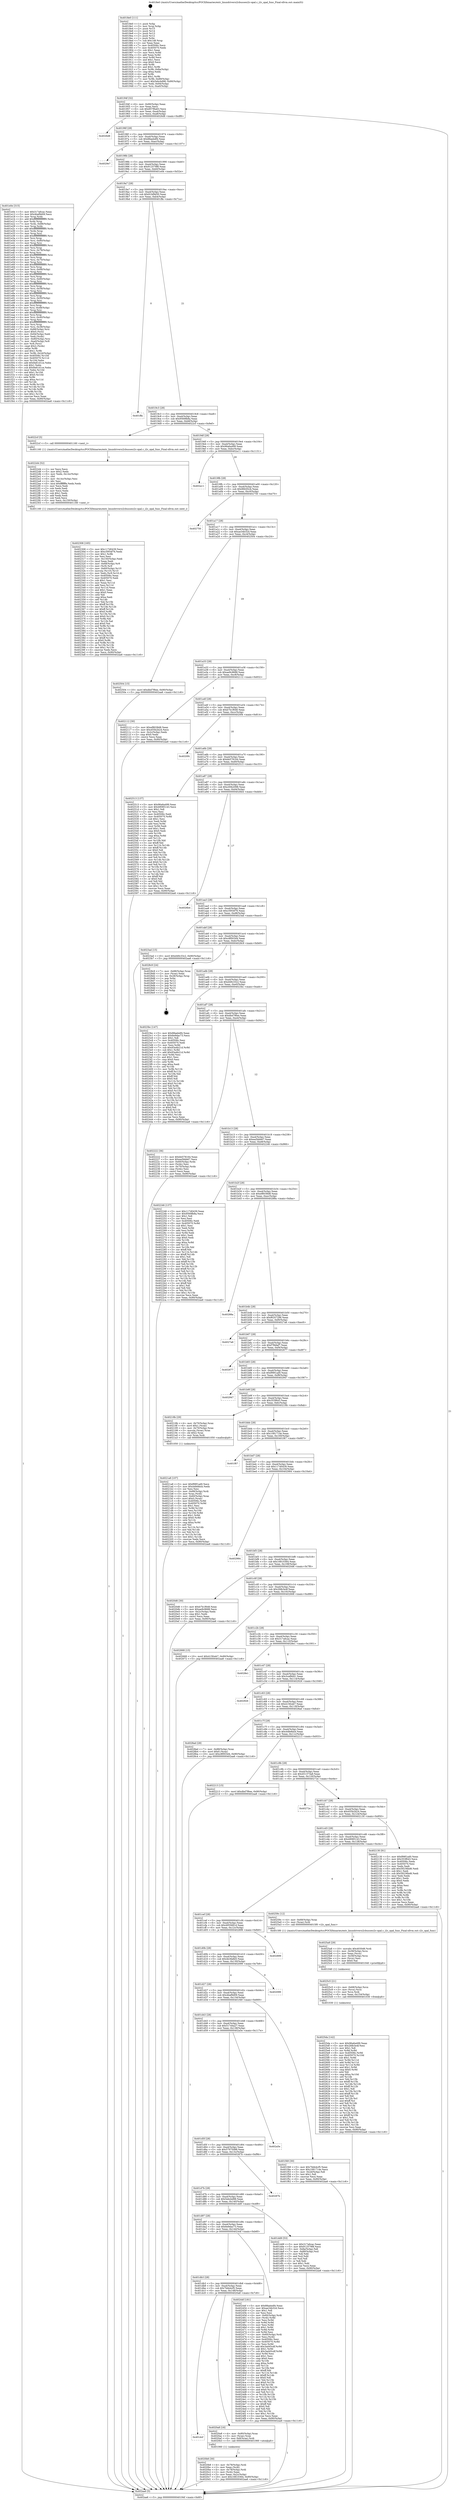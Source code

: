 digraph "0x4018e0" {
  label = "0x4018e0 (/mnt/c/Users/mathe/Desktop/tcc/POCII/binaries/extr_linuxdriversi2cbussesi2c-opal.c_i2c_opal_func_Final-ollvm.out::main(0))"
  labelloc = "t"
  node[shape=record]

  Entry [label="",width=0.3,height=0.3,shape=circle,fillcolor=black,style=filled]
  "0x40194f" [label="{
     0x40194f [32]\l
     | [instrs]\l
     &nbsp;&nbsp;0x40194f \<+6\>: mov -0x90(%rbp),%eax\l
     &nbsp;&nbsp;0x401955 \<+2\>: mov %eax,%ecx\l
     &nbsp;&nbsp;0x401957 \<+6\>: sub $0x857f6a63,%ecx\l
     &nbsp;&nbsp;0x40195d \<+6\>: mov %eax,-0xa4(%rbp)\l
     &nbsp;&nbsp;0x401963 \<+6\>: mov %ecx,-0xa8(%rbp)\l
     &nbsp;&nbsp;0x401969 \<+6\>: je 00000000004026d8 \<main+0xdf8\>\l
  }"]
  "0x4026d8" [label="{
     0x4026d8\l
  }", style=dashed]
  "0x40196f" [label="{
     0x40196f [28]\l
     | [instrs]\l
     &nbsp;&nbsp;0x40196f \<+5\>: jmp 0000000000401974 \<main+0x94\>\l
     &nbsp;&nbsp;0x401974 \<+6\>: mov -0xa4(%rbp),%eax\l
     &nbsp;&nbsp;0x40197a \<+5\>: sub $0x88aebdf4,%eax\l
     &nbsp;&nbsp;0x40197f \<+6\>: mov %eax,-0xac(%rbp)\l
     &nbsp;&nbsp;0x401985 \<+6\>: je 00000000004029e7 \<main+0x1107\>\l
  }"]
  Exit [label="",width=0.3,height=0.3,shape=circle,fillcolor=black,style=filled,peripheries=2]
  "0x4029e7" [label="{
     0x4029e7\l
  }", style=dashed]
  "0x40198b" [label="{
     0x40198b [28]\l
     | [instrs]\l
     &nbsp;&nbsp;0x40198b \<+5\>: jmp 0000000000401990 \<main+0xb0\>\l
     &nbsp;&nbsp;0x401990 \<+6\>: mov -0xa4(%rbp),%eax\l
     &nbsp;&nbsp;0x401996 \<+5\>: sub $0x912579f8,%eax\l
     &nbsp;&nbsp;0x40199b \<+6\>: mov %eax,-0xb0(%rbp)\l
     &nbsp;&nbsp;0x4019a1 \<+6\>: je 0000000000401e0e \<main+0x52e\>\l
  }"]
  "0x4025da" [label="{
     0x4025da [142]\l
     | [instrs]\l
     &nbsp;&nbsp;0x4025da \<+5\>: mov $0x96a6a499,%eax\l
     &nbsp;&nbsp;0x4025df \<+5\>: mov $0x2fdb3e4f,%esi\l
     &nbsp;&nbsp;0x4025e4 \<+2\>: mov $0x1,%dl\l
     &nbsp;&nbsp;0x4025e6 \<+3\>: xor %r8d,%r8d\l
     &nbsp;&nbsp;0x4025e9 \<+8\>: mov 0x40506c,%r9d\l
     &nbsp;&nbsp;0x4025f1 \<+8\>: mov 0x405070,%r10d\l
     &nbsp;&nbsp;0x4025f9 \<+4\>: sub $0x1,%r8d\l
     &nbsp;&nbsp;0x4025fd \<+3\>: mov %r9d,%r11d\l
     &nbsp;&nbsp;0x402600 \<+3\>: add %r8d,%r11d\l
     &nbsp;&nbsp;0x402603 \<+4\>: imul %r11d,%r9d\l
     &nbsp;&nbsp;0x402607 \<+4\>: and $0x1,%r9d\l
     &nbsp;&nbsp;0x40260b \<+4\>: cmp $0x0,%r9d\l
     &nbsp;&nbsp;0x40260f \<+3\>: sete %bl\l
     &nbsp;&nbsp;0x402612 \<+4\>: cmp $0xa,%r10d\l
     &nbsp;&nbsp;0x402616 \<+4\>: setl %r14b\l
     &nbsp;&nbsp;0x40261a \<+3\>: mov %bl,%r15b\l
     &nbsp;&nbsp;0x40261d \<+4\>: xor $0xff,%r15b\l
     &nbsp;&nbsp;0x402621 \<+3\>: mov %r14b,%r12b\l
     &nbsp;&nbsp;0x402624 \<+4\>: xor $0xff,%r12b\l
     &nbsp;&nbsp;0x402628 \<+3\>: xor $0x1,%dl\l
     &nbsp;&nbsp;0x40262b \<+3\>: mov %r15b,%r13b\l
     &nbsp;&nbsp;0x40262e \<+4\>: and $0xff,%r13b\l
     &nbsp;&nbsp;0x402632 \<+2\>: and %dl,%bl\l
     &nbsp;&nbsp;0x402634 \<+3\>: mov %r12b,%cl\l
     &nbsp;&nbsp;0x402637 \<+3\>: and $0xff,%cl\l
     &nbsp;&nbsp;0x40263a \<+3\>: and %dl,%r14b\l
     &nbsp;&nbsp;0x40263d \<+3\>: or %bl,%r13b\l
     &nbsp;&nbsp;0x402640 \<+3\>: or %r14b,%cl\l
     &nbsp;&nbsp;0x402643 \<+3\>: xor %cl,%r13b\l
     &nbsp;&nbsp;0x402646 \<+3\>: or %r12b,%r15b\l
     &nbsp;&nbsp;0x402649 \<+4\>: xor $0xff,%r15b\l
     &nbsp;&nbsp;0x40264d \<+3\>: or $0x1,%dl\l
     &nbsp;&nbsp;0x402650 \<+3\>: and %dl,%r15b\l
     &nbsp;&nbsp;0x402653 \<+3\>: or %r15b,%r13b\l
     &nbsp;&nbsp;0x402656 \<+4\>: test $0x1,%r13b\l
     &nbsp;&nbsp;0x40265a \<+3\>: cmovne %esi,%eax\l
     &nbsp;&nbsp;0x40265d \<+6\>: mov %eax,-0x90(%rbp)\l
     &nbsp;&nbsp;0x402663 \<+5\>: jmp 0000000000402aa6 \<main+0x11c6\>\l
  }"]
  "0x401e0e" [label="{
     0x401e0e [315]\l
     | [instrs]\l
     &nbsp;&nbsp;0x401e0e \<+5\>: mov $0x317a6cac,%eax\l
     &nbsp;&nbsp;0x401e13 \<+5\>: mov $0x4baf9d09,%ecx\l
     &nbsp;&nbsp;0x401e18 \<+3\>: mov %rsp,%rdx\l
     &nbsp;&nbsp;0x401e1b \<+4\>: add $0xfffffffffffffff0,%rdx\l
     &nbsp;&nbsp;0x401e1f \<+3\>: mov %rdx,%rsp\l
     &nbsp;&nbsp;0x401e22 \<+7\>: mov %rdx,-0x88(%rbp)\l
     &nbsp;&nbsp;0x401e29 \<+3\>: mov %rsp,%rdx\l
     &nbsp;&nbsp;0x401e2c \<+4\>: add $0xfffffffffffffff0,%rdx\l
     &nbsp;&nbsp;0x401e30 \<+3\>: mov %rdx,%rsp\l
     &nbsp;&nbsp;0x401e33 \<+3\>: mov %rsp,%rsi\l
     &nbsp;&nbsp;0x401e36 \<+4\>: add $0xfffffffffffffff0,%rsi\l
     &nbsp;&nbsp;0x401e3a \<+3\>: mov %rsi,%rsp\l
     &nbsp;&nbsp;0x401e3d \<+4\>: mov %rsi,-0x80(%rbp)\l
     &nbsp;&nbsp;0x401e41 \<+3\>: mov %rsp,%rsi\l
     &nbsp;&nbsp;0x401e44 \<+4\>: add $0xfffffffffffffff0,%rsi\l
     &nbsp;&nbsp;0x401e48 \<+3\>: mov %rsi,%rsp\l
     &nbsp;&nbsp;0x401e4b \<+4\>: mov %rsi,-0x78(%rbp)\l
     &nbsp;&nbsp;0x401e4f \<+3\>: mov %rsp,%rsi\l
     &nbsp;&nbsp;0x401e52 \<+4\>: add $0xfffffffffffffff0,%rsi\l
     &nbsp;&nbsp;0x401e56 \<+3\>: mov %rsi,%rsp\l
     &nbsp;&nbsp;0x401e59 \<+4\>: mov %rsi,-0x70(%rbp)\l
     &nbsp;&nbsp;0x401e5d \<+3\>: mov %rsp,%rsi\l
     &nbsp;&nbsp;0x401e60 \<+4\>: add $0xfffffffffffffff0,%rsi\l
     &nbsp;&nbsp;0x401e64 \<+3\>: mov %rsi,%rsp\l
     &nbsp;&nbsp;0x401e67 \<+4\>: mov %rsi,-0x68(%rbp)\l
     &nbsp;&nbsp;0x401e6b \<+3\>: mov %rsp,%rsi\l
     &nbsp;&nbsp;0x401e6e \<+4\>: add $0xfffffffffffffff0,%rsi\l
     &nbsp;&nbsp;0x401e72 \<+3\>: mov %rsi,%rsp\l
     &nbsp;&nbsp;0x401e75 \<+4\>: mov %rsi,-0x60(%rbp)\l
     &nbsp;&nbsp;0x401e79 \<+3\>: mov %rsp,%rsi\l
     &nbsp;&nbsp;0x401e7c \<+4\>: add $0xfffffffffffffff0,%rsi\l
     &nbsp;&nbsp;0x401e80 \<+3\>: mov %rsi,%rsp\l
     &nbsp;&nbsp;0x401e83 \<+4\>: mov %rsi,-0x58(%rbp)\l
     &nbsp;&nbsp;0x401e87 \<+3\>: mov %rsp,%rsi\l
     &nbsp;&nbsp;0x401e8a \<+4\>: add $0xfffffffffffffff0,%rsi\l
     &nbsp;&nbsp;0x401e8e \<+3\>: mov %rsi,%rsp\l
     &nbsp;&nbsp;0x401e91 \<+4\>: mov %rsi,-0x50(%rbp)\l
     &nbsp;&nbsp;0x401e95 \<+3\>: mov %rsp,%rsi\l
     &nbsp;&nbsp;0x401e98 \<+4\>: add $0xfffffffffffffff0,%rsi\l
     &nbsp;&nbsp;0x401e9c \<+3\>: mov %rsi,%rsp\l
     &nbsp;&nbsp;0x401e9f \<+4\>: mov %rsi,-0x48(%rbp)\l
     &nbsp;&nbsp;0x401ea3 \<+3\>: mov %rsp,%rsi\l
     &nbsp;&nbsp;0x401ea6 \<+4\>: add $0xfffffffffffffff0,%rsi\l
     &nbsp;&nbsp;0x401eaa \<+3\>: mov %rsi,%rsp\l
     &nbsp;&nbsp;0x401ead \<+4\>: mov %rsi,-0x40(%rbp)\l
     &nbsp;&nbsp;0x401eb1 \<+3\>: mov %rsp,%rsi\l
     &nbsp;&nbsp;0x401eb4 \<+4\>: add $0xfffffffffffffff0,%rsi\l
     &nbsp;&nbsp;0x401eb8 \<+3\>: mov %rsi,%rsp\l
     &nbsp;&nbsp;0x401ebb \<+4\>: mov %rsi,-0x38(%rbp)\l
     &nbsp;&nbsp;0x401ebf \<+7\>: mov -0x88(%rbp),%rsi\l
     &nbsp;&nbsp;0x401ec6 \<+6\>: movl $0x0,(%rsi)\l
     &nbsp;&nbsp;0x401ecc \<+6\>: mov -0x94(%rbp),%edi\l
     &nbsp;&nbsp;0x401ed2 \<+2\>: mov %edi,(%rdx)\l
     &nbsp;&nbsp;0x401ed4 \<+4\>: mov -0x80(%rbp),%rsi\l
     &nbsp;&nbsp;0x401ed8 \<+7\>: mov -0xa0(%rbp),%r8\l
     &nbsp;&nbsp;0x401edf \<+3\>: mov %r8,(%rsi)\l
     &nbsp;&nbsp;0x401ee2 \<+3\>: cmpl $0x2,(%rdx)\l
     &nbsp;&nbsp;0x401ee5 \<+4\>: setne %r9b\l
     &nbsp;&nbsp;0x401ee9 \<+4\>: and $0x1,%r9b\l
     &nbsp;&nbsp;0x401eed \<+4\>: mov %r9b,-0x2d(%rbp)\l
     &nbsp;&nbsp;0x401ef1 \<+8\>: mov 0x40506c,%r10d\l
     &nbsp;&nbsp;0x401ef9 \<+8\>: mov 0x405070,%r11d\l
     &nbsp;&nbsp;0x401f01 \<+3\>: mov %r10d,%ebx\l
     &nbsp;&nbsp;0x401f04 \<+6\>: add $0x9a61d1ce,%ebx\l
     &nbsp;&nbsp;0x401f0a \<+3\>: sub $0x1,%ebx\l
     &nbsp;&nbsp;0x401f0d \<+6\>: sub $0x9a61d1ce,%ebx\l
     &nbsp;&nbsp;0x401f13 \<+4\>: imul %ebx,%r10d\l
     &nbsp;&nbsp;0x401f17 \<+4\>: and $0x1,%r10d\l
     &nbsp;&nbsp;0x401f1b \<+4\>: cmp $0x0,%r10d\l
     &nbsp;&nbsp;0x401f1f \<+4\>: sete %r9b\l
     &nbsp;&nbsp;0x401f23 \<+4\>: cmp $0xa,%r11d\l
     &nbsp;&nbsp;0x401f27 \<+4\>: setl %r14b\l
     &nbsp;&nbsp;0x401f2b \<+3\>: mov %r9b,%r15b\l
     &nbsp;&nbsp;0x401f2e \<+3\>: and %r14b,%r15b\l
     &nbsp;&nbsp;0x401f31 \<+3\>: xor %r14b,%r9b\l
     &nbsp;&nbsp;0x401f34 \<+3\>: or %r9b,%r15b\l
     &nbsp;&nbsp;0x401f37 \<+4\>: test $0x1,%r15b\l
     &nbsp;&nbsp;0x401f3b \<+3\>: cmovne %ecx,%eax\l
     &nbsp;&nbsp;0x401f3e \<+6\>: mov %eax,-0x90(%rbp)\l
     &nbsp;&nbsp;0x401f44 \<+5\>: jmp 0000000000402aa6 \<main+0x11c6\>\l
  }"]
  "0x4019a7" [label="{
     0x4019a7 [28]\l
     | [instrs]\l
     &nbsp;&nbsp;0x4019a7 \<+5\>: jmp 00000000004019ac \<main+0xcc\>\l
     &nbsp;&nbsp;0x4019ac \<+6\>: mov -0xa4(%rbp),%eax\l
     &nbsp;&nbsp;0x4019b2 \<+5\>: sub $0x91bf9d30,%eax\l
     &nbsp;&nbsp;0x4019b7 \<+6\>: mov %eax,-0xb4(%rbp)\l
     &nbsp;&nbsp;0x4019bd \<+6\>: je 0000000000401ffa \<main+0x71a\>\l
  }"]
  "0x4025c5" [label="{
     0x4025c5 [21]\l
     | [instrs]\l
     &nbsp;&nbsp;0x4025c5 \<+4\>: mov -0x68(%rbp),%rcx\l
     &nbsp;&nbsp;0x4025c9 \<+3\>: mov (%rcx),%rcx\l
     &nbsp;&nbsp;0x4025cc \<+3\>: mov %rcx,%rdi\l
     &nbsp;&nbsp;0x4025cf \<+6\>: mov %eax,-0x154(%rbp)\l
     &nbsp;&nbsp;0x4025d5 \<+5\>: call 0000000000401030 \<free@plt\>\l
     | [calls]\l
     &nbsp;&nbsp;0x401030 \{1\} (unknown)\l
  }"]
  "0x401ffa" [label="{
     0x401ffa\l
  }", style=dashed]
  "0x4019c3" [label="{
     0x4019c3 [28]\l
     | [instrs]\l
     &nbsp;&nbsp;0x4019c3 \<+5\>: jmp 00000000004019c8 \<main+0xe8\>\l
     &nbsp;&nbsp;0x4019c8 \<+6\>: mov -0xa4(%rbp),%eax\l
     &nbsp;&nbsp;0x4019ce \<+5\>: sub $0x9569fb8a,%eax\l
     &nbsp;&nbsp;0x4019d3 \<+6\>: mov %eax,-0xb8(%rbp)\l
     &nbsp;&nbsp;0x4019d9 \<+6\>: je 00000000004022cf \<main+0x9ef\>\l
  }"]
  "0x4025a8" [label="{
     0x4025a8 [29]\l
     | [instrs]\l
     &nbsp;&nbsp;0x4025a8 \<+10\>: movabs $0x4030d6,%rdi\l
     &nbsp;&nbsp;0x4025b2 \<+4\>: mov -0x58(%rbp),%rcx\l
     &nbsp;&nbsp;0x4025b6 \<+2\>: mov %eax,(%rcx)\l
     &nbsp;&nbsp;0x4025b8 \<+4\>: mov -0x58(%rbp),%rcx\l
     &nbsp;&nbsp;0x4025bc \<+2\>: mov (%rcx),%esi\l
     &nbsp;&nbsp;0x4025be \<+2\>: mov $0x0,%al\l
     &nbsp;&nbsp;0x4025c0 \<+5\>: call 0000000000401040 \<printf@plt\>\l
     | [calls]\l
     &nbsp;&nbsp;0x401040 \{1\} (unknown)\l
  }"]
  "0x4022cf" [label="{
     0x4022cf [5]\l
     | [instrs]\l
     &nbsp;&nbsp;0x4022cf \<+5\>: call 0000000000401160 \<next_i\>\l
     | [calls]\l
     &nbsp;&nbsp;0x401160 \{1\} (/mnt/c/Users/mathe/Desktop/tcc/POCII/binaries/extr_linuxdriversi2cbussesi2c-opal.c_i2c_opal_func_Final-ollvm.out::next_i)\l
  }"]
  "0x4019df" [label="{
     0x4019df [28]\l
     | [instrs]\l
     &nbsp;&nbsp;0x4019df \<+5\>: jmp 00000000004019e4 \<main+0x104\>\l
     &nbsp;&nbsp;0x4019e4 \<+6\>: mov -0xa4(%rbp),%eax\l
     &nbsp;&nbsp;0x4019ea \<+5\>: sub $0x96a6a499,%eax\l
     &nbsp;&nbsp;0x4019ef \<+6\>: mov %eax,-0xbc(%rbp)\l
     &nbsp;&nbsp;0x4019f5 \<+6\>: je 0000000000402a11 \<main+0x1131\>\l
  }"]
  "0x402308" [label="{
     0x402308 [165]\l
     | [instrs]\l
     &nbsp;&nbsp;0x402308 \<+5\>: mov $0x117d0439,%ecx\l
     &nbsp;&nbsp;0x40230d \<+5\>: mov $0xc5954f76,%edx\l
     &nbsp;&nbsp;0x402312 \<+3\>: mov $0x1,%r8b\l
     &nbsp;&nbsp;0x402315 \<+2\>: xor %esi,%esi\l
     &nbsp;&nbsp;0x402317 \<+6\>: mov -0x150(%rbp),%edi\l
     &nbsp;&nbsp;0x40231d \<+3\>: imul %eax,%edi\l
     &nbsp;&nbsp;0x402320 \<+4\>: mov -0x68(%rbp),%r9\l
     &nbsp;&nbsp;0x402324 \<+3\>: mov (%r9),%r9\l
     &nbsp;&nbsp;0x402327 \<+4\>: mov -0x60(%rbp),%r10\l
     &nbsp;&nbsp;0x40232b \<+3\>: movslq (%r10),%r10\l
     &nbsp;&nbsp;0x40232e \<+4\>: mov %edi,(%r9,%r10,4)\l
     &nbsp;&nbsp;0x402332 \<+7\>: mov 0x40506c,%eax\l
     &nbsp;&nbsp;0x402339 \<+7\>: mov 0x405070,%edi\l
     &nbsp;&nbsp;0x402340 \<+3\>: sub $0x1,%esi\l
     &nbsp;&nbsp;0x402343 \<+3\>: mov %eax,%r11d\l
     &nbsp;&nbsp;0x402346 \<+3\>: add %esi,%r11d\l
     &nbsp;&nbsp;0x402349 \<+4\>: imul %r11d,%eax\l
     &nbsp;&nbsp;0x40234d \<+3\>: and $0x1,%eax\l
     &nbsp;&nbsp;0x402350 \<+3\>: cmp $0x0,%eax\l
     &nbsp;&nbsp;0x402353 \<+3\>: sete %bl\l
     &nbsp;&nbsp;0x402356 \<+3\>: cmp $0xa,%edi\l
     &nbsp;&nbsp;0x402359 \<+4\>: setl %r14b\l
     &nbsp;&nbsp;0x40235d \<+3\>: mov %bl,%r15b\l
     &nbsp;&nbsp;0x402360 \<+4\>: xor $0xff,%r15b\l
     &nbsp;&nbsp;0x402364 \<+3\>: mov %r14b,%r12b\l
     &nbsp;&nbsp;0x402367 \<+4\>: xor $0xff,%r12b\l
     &nbsp;&nbsp;0x40236b \<+4\>: xor $0x0,%r8b\l
     &nbsp;&nbsp;0x40236f \<+3\>: mov %r15b,%r13b\l
     &nbsp;&nbsp;0x402372 \<+4\>: and $0x0,%r13b\l
     &nbsp;&nbsp;0x402376 \<+3\>: and %r8b,%bl\l
     &nbsp;&nbsp;0x402379 \<+3\>: mov %r12b,%al\l
     &nbsp;&nbsp;0x40237c \<+2\>: and $0x0,%al\l
     &nbsp;&nbsp;0x40237e \<+3\>: and %r8b,%r14b\l
     &nbsp;&nbsp;0x402381 \<+3\>: or %bl,%r13b\l
     &nbsp;&nbsp;0x402384 \<+3\>: or %r14b,%al\l
     &nbsp;&nbsp;0x402387 \<+3\>: xor %al,%r13b\l
     &nbsp;&nbsp;0x40238a \<+3\>: or %r12b,%r15b\l
     &nbsp;&nbsp;0x40238d \<+4\>: xor $0xff,%r15b\l
     &nbsp;&nbsp;0x402391 \<+4\>: or $0x0,%r8b\l
     &nbsp;&nbsp;0x402395 \<+3\>: and %r8b,%r15b\l
     &nbsp;&nbsp;0x402398 \<+3\>: or %r15b,%r13b\l
     &nbsp;&nbsp;0x40239b \<+4\>: test $0x1,%r13b\l
     &nbsp;&nbsp;0x40239f \<+3\>: cmovne %edx,%ecx\l
     &nbsp;&nbsp;0x4023a2 \<+6\>: mov %ecx,-0x90(%rbp)\l
     &nbsp;&nbsp;0x4023a8 \<+5\>: jmp 0000000000402aa6 \<main+0x11c6\>\l
  }"]
  "0x402a11" [label="{
     0x402a11\l
  }", style=dashed]
  "0x4019fb" [label="{
     0x4019fb [28]\l
     | [instrs]\l
     &nbsp;&nbsp;0x4019fb \<+5\>: jmp 0000000000401a00 \<main+0x120\>\l
     &nbsp;&nbsp;0x401a00 \<+6\>: mov -0xa4(%rbp),%eax\l
     &nbsp;&nbsp;0x401a06 \<+5\>: sub $0x9fd2f2cb,%eax\l
     &nbsp;&nbsp;0x401a0b \<+6\>: mov %eax,-0xc0(%rbp)\l
     &nbsp;&nbsp;0x401a11 \<+6\>: je 0000000000402750 \<main+0xe70\>\l
  }"]
  "0x4022d4" [label="{
     0x4022d4 [52]\l
     | [instrs]\l
     &nbsp;&nbsp;0x4022d4 \<+2\>: xor %ecx,%ecx\l
     &nbsp;&nbsp;0x4022d6 \<+5\>: mov $0x2,%edx\l
     &nbsp;&nbsp;0x4022db \<+6\>: mov %edx,-0x14c(%rbp)\l
     &nbsp;&nbsp;0x4022e1 \<+1\>: cltd\l
     &nbsp;&nbsp;0x4022e2 \<+6\>: mov -0x14c(%rbp),%esi\l
     &nbsp;&nbsp;0x4022e8 \<+2\>: idiv %esi\l
     &nbsp;&nbsp;0x4022ea \<+6\>: imul $0xfffffffe,%edx,%edx\l
     &nbsp;&nbsp;0x4022f0 \<+2\>: mov %ecx,%edi\l
     &nbsp;&nbsp;0x4022f2 \<+2\>: sub %edx,%edi\l
     &nbsp;&nbsp;0x4022f4 \<+2\>: mov %ecx,%edx\l
     &nbsp;&nbsp;0x4022f6 \<+3\>: sub $0x1,%edx\l
     &nbsp;&nbsp;0x4022f9 \<+2\>: add %edx,%edi\l
     &nbsp;&nbsp;0x4022fb \<+2\>: sub %edi,%ecx\l
     &nbsp;&nbsp;0x4022fd \<+6\>: mov %ecx,-0x150(%rbp)\l
     &nbsp;&nbsp;0x402303 \<+5\>: call 0000000000401160 \<next_i\>\l
     | [calls]\l
     &nbsp;&nbsp;0x401160 \{1\} (/mnt/c/Users/mathe/Desktop/tcc/POCII/binaries/extr_linuxdriversi2cbussesi2c-opal.c_i2c_opal_func_Final-ollvm.out::next_i)\l
  }"]
  "0x402750" [label="{
     0x402750\l
  }", style=dashed]
  "0x401a17" [label="{
     0x401a17 [28]\l
     | [instrs]\l
     &nbsp;&nbsp;0x401a17 \<+5\>: jmp 0000000000401a1c \<main+0x13c\>\l
     &nbsp;&nbsp;0x401a1c \<+6\>: mov -0xa4(%rbp),%eax\l
     &nbsp;&nbsp;0x401a22 \<+5\>: sub $0xae34b32d,%eax\l
     &nbsp;&nbsp;0x401a27 \<+6\>: mov %eax,-0xc4(%rbp)\l
     &nbsp;&nbsp;0x401a2d \<+6\>: je 0000000000402504 \<main+0xc24\>\l
  }"]
  "0x4021a8" [label="{
     0x4021a8 [107]\l
     | [instrs]\l
     &nbsp;&nbsp;0x4021a8 \<+5\>: mov $0xf99f1ad0,%ecx\l
     &nbsp;&nbsp;0x4021ad \<+5\>: mov $0x44fe8dcb,%edx\l
     &nbsp;&nbsp;0x4021b2 \<+2\>: xor %esi,%esi\l
     &nbsp;&nbsp;0x4021b4 \<+4\>: mov -0x68(%rbp),%rdi\l
     &nbsp;&nbsp;0x4021b8 \<+3\>: mov %rax,(%rdi)\l
     &nbsp;&nbsp;0x4021bb \<+4\>: mov -0x60(%rbp),%rax\l
     &nbsp;&nbsp;0x4021bf \<+6\>: movl $0x0,(%rax)\l
     &nbsp;&nbsp;0x4021c5 \<+8\>: mov 0x40506c,%r8d\l
     &nbsp;&nbsp;0x4021cd \<+8\>: mov 0x405070,%r9d\l
     &nbsp;&nbsp;0x4021d5 \<+3\>: sub $0x1,%esi\l
     &nbsp;&nbsp;0x4021d8 \<+3\>: mov %r8d,%r10d\l
     &nbsp;&nbsp;0x4021db \<+3\>: add %esi,%r10d\l
     &nbsp;&nbsp;0x4021de \<+4\>: imul %r10d,%r8d\l
     &nbsp;&nbsp;0x4021e2 \<+4\>: and $0x1,%r8d\l
     &nbsp;&nbsp;0x4021e6 \<+4\>: cmp $0x0,%r8d\l
     &nbsp;&nbsp;0x4021ea \<+4\>: sete %r11b\l
     &nbsp;&nbsp;0x4021ee \<+4\>: cmp $0xa,%r9d\l
     &nbsp;&nbsp;0x4021f2 \<+3\>: setl %bl\l
     &nbsp;&nbsp;0x4021f5 \<+3\>: mov %r11b,%r14b\l
     &nbsp;&nbsp;0x4021f8 \<+3\>: and %bl,%r14b\l
     &nbsp;&nbsp;0x4021fb \<+3\>: xor %bl,%r11b\l
     &nbsp;&nbsp;0x4021fe \<+3\>: or %r11b,%r14b\l
     &nbsp;&nbsp;0x402201 \<+4\>: test $0x1,%r14b\l
     &nbsp;&nbsp;0x402205 \<+3\>: cmovne %edx,%ecx\l
     &nbsp;&nbsp;0x402208 \<+6\>: mov %ecx,-0x90(%rbp)\l
     &nbsp;&nbsp;0x40220e \<+5\>: jmp 0000000000402aa6 \<main+0x11c6\>\l
  }"]
  "0x402504" [label="{
     0x402504 [15]\l
     | [instrs]\l
     &nbsp;&nbsp;0x402504 \<+10\>: movl $0xdbd7f6ee,-0x90(%rbp)\l
     &nbsp;&nbsp;0x40250e \<+5\>: jmp 0000000000402aa6 \<main+0x11c6\>\l
  }"]
  "0x401a33" [label="{
     0x401a33 [28]\l
     | [instrs]\l
     &nbsp;&nbsp;0x401a33 \<+5\>: jmp 0000000000401a38 \<main+0x158\>\l
     &nbsp;&nbsp;0x401a38 \<+6\>: mov -0xa4(%rbp),%eax\l
     &nbsp;&nbsp;0x401a3e \<+5\>: sub $0xae9c9688,%eax\l
     &nbsp;&nbsp;0x401a43 \<+6\>: mov %eax,-0xc8(%rbp)\l
     &nbsp;&nbsp;0x401a49 \<+6\>: je 0000000000402112 \<main+0x832\>\l
  }"]
  "0x4020b8" [label="{
     0x4020b8 [30]\l
     | [instrs]\l
     &nbsp;&nbsp;0x4020b8 \<+4\>: mov -0x78(%rbp),%rdi\l
     &nbsp;&nbsp;0x4020bc \<+2\>: mov %eax,(%rdi)\l
     &nbsp;&nbsp;0x4020be \<+4\>: mov -0x78(%rbp),%rdi\l
     &nbsp;&nbsp;0x4020c2 \<+2\>: mov (%rdi),%eax\l
     &nbsp;&nbsp;0x4020c4 \<+3\>: mov %eax,-0x2c(%rbp)\l
     &nbsp;&nbsp;0x4020c7 \<+10\>: movl $0x16810364,-0x90(%rbp)\l
     &nbsp;&nbsp;0x4020d1 \<+5\>: jmp 0000000000402aa6 \<main+0x11c6\>\l
  }"]
  "0x402112" [label="{
     0x402112 [30]\l
     | [instrs]\l
     &nbsp;&nbsp;0x402112 \<+5\>: mov $0xef8038d8,%eax\l
     &nbsp;&nbsp;0x402117 \<+5\>: mov $0x455b2b24,%ecx\l
     &nbsp;&nbsp;0x40211c \<+3\>: mov -0x2c(%rbp),%edx\l
     &nbsp;&nbsp;0x40211f \<+3\>: cmp $0x0,%edx\l
     &nbsp;&nbsp;0x402122 \<+3\>: cmove %ecx,%eax\l
     &nbsp;&nbsp;0x402125 \<+6\>: mov %eax,-0x90(%rbp)\l
     &nbsp;&nbsp;0x40212b \<+5\>: jmp 0000000000402aa6 \<main+0x11c6\>\l
  }"]
  "0x401a4f" [label="{
     0x401a4f [28]\l
     | [instrs]\l
     &nbsp;&nbsp;0x401a4f \<+5\>: jmp 0000000000401a54 \<main+0x174\>\l
     &nbsp;&nbsp;0x401a54 \<+6\>: mov -0xa4(%rbp),%eax\l
     &nbsp;&nbsp;0x401a5a \<+5\>: sub $0xb7b1f648,%eax\l
     &nbsp;&nbsp;0x401a5f \<+6\>: mov %eax,-0xcc(%rbp)\l
     &nbsp;&nbsp;0x401a65 \<+6\>: je 00000000004020f4 \<main+0x814\>\l
  }"]
  "0x401dcf" [label="{
     0x401dcf\l
  }", style=dashed]
  "0x4020f4" [label="{
     0x4020f4\l
  }", style=dashed]
  "0x401a6b" [label="{
     0x401a6b [28]\l
     | [instrs]\l
     &nbsp;&nbsp;0x401a6b \<+5\>: jmp 0000000000401a70 \<main+0x190\>\l
     &nbsp;&nbsp;0x401a70 \<+6\>: mov -0xa4(%rbp),%eax\l
     &nbsp;&nbsp;0x401a76 \<+5\>: sub $0xbb578164,%eax\l
     &nbsp;&nbsp;0x401a7b \<+6\>: mov %eax,-0xd0(%rbp)\l
     &nbsp;&nbsp;0x401a81 \<+6\>: je 0000000000402513 \<main+0xc33\>\l
  }"]
  "0x4020a8" [label="{
     0x4020a8 [16]\l
     | [instrs]\l
     &nbsp;&nbsp;0x4020a8 \<+4\>: mov -0x80(%rbp),%rax\l
     &nbsp;&nbsp;0x4020ac \<+3\>: mov (%rax),%rax\l
     &nbsp;&nbsp;0x4020af \<+4\>: mov 0x8(%rax),%rdi\l
     &nbsp;&nbsp;0x4020b3 \<+5\>: call 0000000000401060 \<atoi@plt\>\l
     | [calls]\l
     &nbsp;&nbsp;0x401060 \{1\} (unknown)\l
  }"]
  "0x402513" [label="{
     0x402513 [137]\l
     | [instrs]\l
     &nbsp;&nbsp;0x402513 \<+5\>: mov $0x96a6a499,%eax\l
     &nbsp;&nbsp;0x402518 \<+5\>: mov $0x49085143,%ecx\l
     &nbsp;&nbsp;0x40251d \<+2\>: mov $0x1,%dl\l
     &nbsp;&nbsp;0x40251f \<+2\>: xor %esi,%esi\l
     &nbsp;&nbsp;0x402521 \<+7\>: mov 0x40506c,%edi\l
     &nbsp;&nbsp;0x402528 \<+8\>: mov 0x405070,%r8d\l
     &nbsp;&nbsp;0x402530 \<+3\>: sub $0x1,%esi\l
     &nbsp;&nbsp;0x402533 \<+3\>: mov %edi,%r9d\l
     &nbsp;&nbsp;0x402536 \<+3\>: add %esi,%r9d\l
     &nbsp;&nbsp;0x402539 \<+4\>: imul %r9d,%edi\l
     &nbsp;&nbsp;0x40253d \<+3\>: and $0x1,%edi\l
     &nbsp;&nbsp;0x402540 \<+3\>: cmp $0x0,%edi\l
     &nbsp;&nbsp;0x402543 \<+4\>: sete %r10b\l
     &nbsp;&nbsp;0x402547 \<+4\>: cmp $0xa,%r8d\l
     &nbsp;&nbsp;0x40254b \<+4\>: setl %r11b\l
     &nbsp;&nbsp;0x40254f \<+3\>: mov %r10b,%bl\l
     &nbsp;&nbsp;0x402552 \<+3\>: xor $0xff,%bl\l
     &nbsp;&nbsp;0x402555 \<+3\>: mov %r11b,%r14b\l
     &nbsp;&nbsp;0x402558 \<+4\>: xor $0xff,%r14b\l
     &nbsp;&nbsp;0x40255c \<+3\>: xor $0x0,%dl\l
     &nbsp;&nbsp;0x40255f \<+3\>: mov %bl,%r15b\l
     &nbsp;&nbsp;0x402562 \<+4\>: and $0x0,%r15b\l
     &nbsp;&nbsp;0x402566 \<+3\>: and %dl,%r10b\l
     &nbsp;&nbsp;0x402569 \<+3\>: mov %r14b,%r12b\l
     &nbsp;&nbsp;0x40256c \<+4\>: and $0x0,%r12b\l
     &nbsp;&nbsp;0x402570 \<+3\>: and %dl,%r11b\l
     &nbsp;&nbsp;0x402573 \<+3\>: or %r10b,%r15b\l
     &nbsp;&nbsp;0x402576 \<+3\>: or %r11b,%r12b\l
     &nbsp;&nbsp;0x402579 \<+3\>: xor %r12b,%r15b\l
     &nbsp;&nbsp;0x40257c \<+3\>: or %r14b,%bl\l
     &nbsp;&nbsp;0x40257f \<+3\>: xor $0xff,%bl\l
     &nbsp;&nbsp;0x402582 \<+3\>: or $0x0,%dl\l
     &nbsp;&nbsp;0x402585 \<+2\>: and %dl,%bl\l
     &nbsp;&nbsp;0x402587 \<+3\>: or %bl,%r15b\l
     &nbsp;&nbsp;0x40258a \<+4\>: test $0x1,%r15b\l
     &nbsp;&nbsp;0x40258e \<+3\>: cmovne %ecx,%eax\l
     &nbsp;&nbsp;0x402591 \<+6\>: mov %eax,-0x90(%rbp)\l
     &nbsp;&nbsp;0x402597 \<+5\>: jmp 0000000000402aa6 \<main+0x11c6\>\l
  }"]
  "0x401a87" [label="{
     0x401a87 [28]\l
     | [instrs]\l
     &nbsp;&nbsp;0x401a87 \<+5\>: jmp 0000000000401a8c \<main+0x1ac\>\l
     &nbsp;&nbsp;0x401a8c \<+6\>: mov -0xa4(%rbp),%eax\l
     &nbsp;&nbsp;0x401a92 \<+5\>: sub $0xc00b2098,%eax\l
     &nbsp;&nbsp;0x401a97 \<+6\>: mov %eax,-0xd4(%rbp)\l
     &nbsp;&nbsp;0x401a9d \<+6\>: je 00000000004026b4 \<main+0xdd4\>\l
  }"]
  "0x401db3" [label="{
     0x401db3 [28]\l
     | [instrs]\l
     &nbsp;&nbsp;0x401db3 \<+5\>: jmp 0000000000401db8 \<main+0x4d8\>\l
     &nbsp;&nbsp;0x401db8 \<+6\>: mov -0xa4(%rbp),%eax\l
     &nbsp;&nbsp;0x401dbe \<+5\>: sub $0x7bbb4cf5,%eax\l
     &nbsp;&nbsp;0x401dc3 \<+6\>: mov %eax,-0x148(%rbp)\l
     &nbsp;&nbsp;0x401dc9 \<+6\>: je 00000000004020a8 \<main+0x7c8\>\l
  }"]
  "0x4026b4" [label="{
     0x4026b4\l
  }", style=dashed]
  "0x401aa3" [label="{
     0x401aa3 [28]\l
     | [instrs]\l
     &nbsp;&nbsp;0x401aa3 \<+5\>: jmp 0000000000401aa8 \<main+0x1c8\>\l
     &nbsp;&nbsp;0x401aa8 \<+6\>: mov -0xa4(%rbp),%eax\l
     &nbsp;&nbsp;0x401aae \<+5\>: sub $0xc5954f76,%eax\l
     &nbsp;&nbsp;0x401ab3 \<+6\>: mov %eax,-0xd8(%rbp)\l
     &nbsp;&nbsp;0x401ab9 \<+6\>: je 00000000004023ad \<main+0xacd\>\l
  }"]
  "0x40244f" [label="{
     0x40244f [181]\l
     | [instrs]\l
     &nbsp;&nbsp;0x40244f \<+5\>: mov $0x88aebdf4,%eax\l
     &nbsp;&nbsp;0x402454 \<+5\>: mov $0xae34b32d,%ecx\l
     &nbsp;&nbsp;0x402459 \<+2\>: mov $0x1,%dl\l
     &nbsp;&nbsp;0x40245b \<+2\>: xor %esi,%esi\l
     &nbsp;&nbsp;0x40245d \<+4\>: mov -0x60(%rbp),%rdi\l
     &nbsp;&nbsp;0x402461 \<+3\>: mov (%rdi),%r8d\l
     &nbsp;&nbsp;0x402464 \<+3\>: mov %esi,%r9d\l
     &nbsp;&nbsp;0x402467 \<+3\>: sub %r8d,%r9d\l
     &nbsp;&nbsp;0x40246a \<+3\>: mov %esi,%r8d\l
     &nbsp;&nbsp;0x40246d \<+4\>: sub $0x1,%r8d\l
     &nbsp;&nbsp;0x402471 \<+3\>: add %r8d,%r9d\l
     &nbsp;&nbsp;0x402474 \<+3\>: sub %r9d,%esi\l
     &nbsp;&nbsp;0x402477 \<+4\>: mov -0x60(%rbp),%rdi\l
     &nbsp;&nbsp;0x40247b \<+2\>: mov %esi,(%rdi)\l
     &nbsp;&nbsp;0x40247d \<+7\>: mov 0x40506c,%esi\l
     &nbsp;&nbsp;0x402484 \<+8\>: mov 0x405070,%r8d\l
     &nbsp;&nbsp;0x40248c \<+3\>: mov %esi,%r9d\l
     &nbsp;&nbsp;0x40248f \<+7\>: add $0x3ad45cdf,%r9d\l
     &nbsp;&nbsp;0x402496 \<+4\>: sub $0x1,%r9d\l
     &nbsp;&nbsp;0x40249a \<+7\>: sub $0x3ad45cdf,%r9d\l
     &nbsp;&nbsp;0x4024a1 \<+4\>: imul %r9d,%esi\l
     &nbsp;&nbsp;0x4024a5 \<+3\>: and $0x1,%esi\l
     &nbsp;&nbsp;0x4024a8 \<+3\>: cmp $0x0,%esi\l
     &nbsp;&nbsp;0x4024ab \<+4\>: sete %r10b\l
     &nbsp;&nbsp;0x4024af \<+4\>: cmp $0xa,%r8d\l
     &nbsp;&nbsp;0x4024b3 \<+4\>: setl %r11b\l
     &nbsp;&nbsp;0x4024b7 \<+3\>: mov %r10b,%bl\l
     &nbsp;&nbsp;0x4024ba \<+3\>: xor $0xff,%bl\l
     &nbsp;&nbsp;0x4024bd \<+3\>: mov %r11b,%r14b\l
     &nbsp;&nbsp;0x4024c0 \<+4\>: xor $0xff,%r14b\l
     &nbsp;&nbsp;0x4024c4 \<+3\>: xor $0x0,%dl\l
     &nbsp;&nbsp;0x4024c7 \<+3\>: mov %bl,%r15b\l
     &nbsp;&nbsp;0x4024ca \<+4\>: and $0x0,%r15b\l
     &nbsp;&nbsp;0x4024ce \<+3\>: and %dl,%r10b\l
     &nbsp;&nbsp;0x4024d1 \<+3\>: mov %r14b,%r12b\l
     &nbsp;&nbsp;0x4024d4 \<+4\>: and $0x0,%r12b\l
     &nbsp;&nbsp;0x4024d8 \<+3\>: and %dl,%r11b\l
     &nbsp;&nbsp;0x4024db \<+3\>: or %r10b,%r15b\l
     &nbsp;&nbsp;0x4024de \<+3\>: or %r11b,%r12b\l
     &nbsp;&nbsp;0x4024e1 \<+3\>: xor %r12b,%r15b\l
     &nbsp;&nbsp;0x4024e4 \<+3\>: or %r14b,%bl\l
     &nbsp;&nbsp;0x4024e7 \<+3\>: xor $0xff,%bl\l
     &nbsp;&nbsp;0x4024ea \<+3\>: or $0x0,%dl\l
     &nbsp;&nbsp;0x4024ed \<+2\>: and %dl,%bl\l
     &nbsp;&nbsp;0x4024ef \<+3\>: or %bl,%r15b\l
     &nbsp;&nbsp;0x4024f2 \<+4\>: test $0x1,%r15b\l
     &nbsp;&nbsp;0x4024f6 \<+3\>: cmovne %ecx,%eax\l
     &nbsp;&nbsp;0x4024f9 \<+6\>: mov %eax,-0x90(%rbp)\l
     &nbsp;&nbsp;0x4024ff \<+5\>: jmp 0000000000402aa6 \<main+0x11c6\>\l
  }"]
  "0x4023ad" [label="{
     0x4023ad [15]\l
     | [instrs]\l
     &nbsp;&nbsp;0x4023ad \<+10\>: movl $0xd49c33c2,-0x90(%rbp)\l
     &nbsp;&nbsp;0x4023b7 \<+5\>: jmp 0000000000402aa6 \<main+0x11c6\>\l
  }"]
  "0x401abf" [label="{
     0x401abf [28]\l
     | [instrs]\l
     &nbsp;&nbsp;0x401abf \<+5\>: jmp 0000000000401ac4 \<main+0x1e4\>\l
     &nbsp;&nbsp;0x401ac4 \<+6\>: mov -0xa4(%rbp),%eax\l
     &nbsp;&nbsp;0x401aca \<+5\>: sub $0xc8f003d4,%eax\l
     &nbsp;&nbsp;0x401acf \<+6\>: mov %eax,-0xdc(%rbp)\l
     &nbsp;&nbsp;0x401ad5 \<+6\>: je 00000000004028c9 \<main+0xfe9\>\l
  }"]
  "0x4018e0" [label="{
     0x4018e0 [111]\l
     | [instrs]\l
     &nbsp;&nbsp;0x4018e0 \<+1\>: push %rbp\l
     &nbsp;&nbsp;0x4018e1 \<+3\>: mov %rsp,%rbp\l
     &nbsp;&nbsp;0x4018e4 \<+2\>: push %r15\l
     &nbsp;&nbsp;0x4018e6 \<+2\>: push %r14\l
     &nbsp;&nbsp;0x4018e8 \<+2\>: push %r13\l
     &nbsp;&nbsp;0x4018ea \<+2\>: push %r12\l
     &nbsp;&nbsp;0x4018ec \<+1\>: push %rbx\l
     &nbsp;&nbsp;0x4018ed \<+7\>: sub $0x148,%rsp\l
     &nbsp;&nbsp;0x4018f4 \<+2\>: xor %eax,%eax\l
     &nbsp;&nbsp;0x4018f6 \<+7\>: mov 0x40506c,%ecx\l
     &nbsp;&nbsp;0x4018fd \<+7\>: mov 0x405070,%edx\l
     &nbsp;&nbsp;0x401904 \<+3\>: sub $0x1,%eax\l
     &nbsp;&nbsp;0x401907 \<+3\>: mov %ecx,%r8d\l
     &nbsp;&nbsp;0x40190a \<+3\>: add %eax,%r8d\l
     &nbsp;&nbsp;0x40190d \<+4\>: imul %r8d,%ecx\l
     &nbsp;&nbsp;0x401911 \<+3\>: and $0x1,%ecx\l
     &nbsp;&nbsp;0x401914 \<+3\>: cmp $0x0,%ecx\l
     &nbsp;&nbsp;0x401917 \<+4\>: sete %r9b\l
     &nbsp;&nbsp;0x40191b \<+4\>: and $0x1,%r9b\l
     &nbsp;&nbsp;0x40191f \<+7\>: mov %r9b,-0x8a(%rbp)\l
     &nbsp;&nbsp;0x401926 \<+3\>: cmp $0xa,%edx\l
     &nbsp;&nbsp;0x401929 \<+4\>: setl %r9b\l
     &nbsp;&nbsp;0x40192d \<+4\>: and $0x1,%r9b\l
     &nbsp;&nbsp;0x401931 \<+7\>: mov %r9b,-0x89(%rbp)\l
     &nbsp;&nbsp;0x401938 \<+10\>: movl $0x5ebcbd98,-0x90(%rbp)\l
     &nbsp;&nbsp;0x401942 \<+6\>: mov %edi,-0x94(%rbp)\l
     &nbsp;&nbsp;0x401948 \<+7\>: mov %rsi,-0xa0(%rbp)\l
  }"]
  "0x4028c9" [label="{
     0x4028c9 [24]\l
     | [instrs]\l
     &nbsp;&nbsp;0x4028c9 \<+7\>: mov -0x88(%rbp),%rax\l
     &nbsp;&nbsp;0x4028d0 \<+2\>: mov (%rax),%eax\l
     &nbsp;&nbsp;0x4028d2 \<+4\>: lea -0x28(%rbp),%rsp\l
     &nbsp;&nbsp;0x4028d6 \<+1\>: pop %rbx\l
     &nbsp;&nbsp;0x4028d7 \<+2\>: pop %r12\l
     &nbsp;&nbsp;0x4028d9 \<+2\>: pop %r13\l
     &nbsp;&nbsp;0x4028db \<+2\>: pop %r14\l
     &nbsp;&nbsp;0x4028dd \<+2\>: pop %r15\l
     &nbsp;&nbsp;0x4028df \<+1\>: pop %rbp\l
     &nbsp;&nbsp;0x4028e0 \<+1\>: ret\l
  }"]
  "0x401adb" [label="{
     0x401adb [28]\l
     | [instrs]\l
     &nbsp;&nbsp;0x401adb \<+5\>: jmp 0000000000401ae0 \<main+0x200\>\l
     &nbsp;&nbsp;0x401ae0 \<+6\>: mov -0xa4(%rbp),%eax\l
     &nbsp;&nbsp;0x401ae6 \<+5\>: sub $0xd49c33c2,%eax\l
     &nbsp;&nbsp;0x401aeb \<+6\>: mov %eax,-0xe0(%rbp)\l
     &nbsp;&nbsp;0x401af1 \<+6\>: je 00000000004023bc \<main+0xadc\>\l
  }"]
  "0x402aa6" [label="{
     0x402aa6 [5]\l
     | [instrs]\l
     &nbsp;&nbsp;0x402aa6 \<+5\>: jmp 000000000040194f \<main+0x6f\>\l
  }"]
  "0x4023bc" [label="{
     0x4023bc [147]\l
     | [instrs]\l
     &nbsp;&nbsp;0x4023bc \<+5\>: mov $0x88aebdf4,%eax\l
     &nbsp;&nbsp;0x4023c1 \<+5\>: mov $0x6e9dac73,%ecx\l
     &nbsp;&nbsp;0x4023c6 \<+2\>: mov $0x1,%dl\l
     &nbsp;&nbsp;0x4023c8 \<+7\>: mov 0x40506c,%esi\l
     &nbsp;&nbsp;0x4023cf \<+7\>: mov 0x405070,%edi\l
     &nbsp;&nbsp;0x4023d6 \<+3\>: mov %esi,%r8d\l
     &nbsp;&nbsp;0x4023d9 \<+7\>: sub $0x93a4b21d,%r8d\l
     &nbsp;&nbsp;0x4023e0 \<+4\>: sub $0x1,%r8d\l
     &nbsp;&nbsp;0x4023e4 \<+7\>: add $0x93a4b21d,%r8d\l
     &nbsp;&nbsp;0x4023eb \<+4\>: imul %r8d,%esi\l
     &nbsp;&nbsp;0x4023ef \<+3\>: and $0x1,%esi\l
     &nbsp;&nbsp;0x4023f2 \<+3\>: cmp $0x0,%esi\l
     &nbsp;&nbsp;0x4023f5 \<+4\>: sete %r9b\l
     &nbsp;&nbsp;0x4023f9 \<+3\>: cmp $0xa,%edi\l
     &nbsp;&nbsp;0x4023fc \<+4\>: setl %r10b\l
     &nbsp;&nbsp;0x402400 \<+3\>: mov %r9b,%r11b\l
     &nbsp;&nbsp;0x402403 \<+4\>: xor $0xff,%r11b\l
     &nbsp;&nbsp;0x402407 \<+3\>: mov %r10b,%bl\l
     &nbsp;&nbsp;0x40240a \<+3\>: xor $0xff,%bl\l
     &nbsp;&nbsp;0x40240d \<+3\>: xor $0x0,%dl\l
     &nbsp;&nbsp;0x402410 \<+3\>: mov %r11b,%r14b\l
     &nbsp;&nbsp;0x402413 \<+4\>: and $0x0,%r14b\l
     &nbsp;&nbsp;0x402417 \<+3\>: and %dl,%r9b\l
     &nbsp;&nbsp;0x40241a \<+3\>: mov %bl,%r15b\l
     &nbsp;&nbsp;0x40241d \<+4\>: and $0x0,%r15b\l
     &nbsp;&nbsp;0x402421 \<+3\>: and %dl,%r10b\l
     &nbsp;&nbsp;0x402424 \<+3\>: or %r9b,%r14b\l
     &nbsp;&nbsp;0x402427 \<+3\>: or %r10b,%r15b\l
     &nbsp;&nbsp;0x40242a \<+3\>: xor %r15b,%r14b\l
     &nbsp;&nbsp;0x40242d \<+3\>: or %bl,%r11b\l
     &nbsp;&nbsp;0x402430 \<+4\>: xor $0xff,%r11b\l
     &nbsp;&nbsp;0x402434 \<+3\>: or $0x0,%dl\l
     &nbsp;&nbsp;0x402437 \<+3\>: and %dl,%r11b\l
     &nbsp;&nbsp;0x40243a \<+3\>: or %r11b,%r14b\l
     &nbsp;&nbsp;0x40243d \<+4\>: test $0x1,%r14b\l
     &nbsp;&nbsp;0x402441 \<+3\>: cmovne %ecx,%eax\l
     &nbsp;&nbsp;0x402444 \<+6\>: mov %eax,-0x90(%rbp)\l
     &nbsp;&nbsp;0x40244a \<+5\>: jmp 0000000000402aa6 \<main+0x11c6\>\l
  }"]
  "0x401af7" [label="{
     0x401af7 [28]\l
     | [instrs]\l
     &nbsp;&nbsp;0x401af7 \<+5\>: jmp 0000000000401afc \<main+0x21c\>\l
     &nbsp;&nbsp;0x401afc \<+6\>: mov -0xa4(%rbp),%eax\l
     &nbsp;&nbsp;0x401b02 \<+5\>: sub $0xdbd7f6ee,%eax\l
     &nbsp;&nbsp;0x401b07 \<+6\>: mov %eax,-0xe4(%rbp)\l
     &nbsp;&nbsp;0x401b0d \<+6\>: je 0000000000402222 \<main+0x942\>\l
  }"]
  "0x401d97" [label="{
     0x401d97 [28]\l
     | [instrs]\l
     &nbsp;&nbsp;0x401d97 \<+5\>: jmp 0000000000401d9c \<main+0x4bc\>\l
     &nbsp;&nbsp;0x401d9c \<+6\>: mov -0xa4(%rbp),%eax\l
     &nbsp;&nbsp;0x401da2 \<+5\>: sub $0x6e9dac73,%eax\l
     &nbsp;&nbsp;0x401da7 \<+6\>: mov %eax,-0x144(%rbp)\l
     &nbsp;&nbsp;0x401dad \<+6\>: je 000000000040244f \<main+0xb6f\>\l
  }"]
  "0x402222" [label="{
     0x402222 [36]\l
     | [instrs]\l
     &nbsp;&nbsp;0x402222 \<+5\>: mov $0xbb578164,%eax\l
     &nbsp;&nbsp;0x402227 \<+5\>: mov $0xea5bbb67,%ecx\l
     &nbsp;&nbsp;0x40222c \<+4\>: mov -0x60(%rbp),%rdx\l
     &nbsp;&nbsp;0x402230 \<+2\>: mov (%rdx),%esi\l
     &nbsp;&nbsp;0x402232 \<+4\>: mov -0x70(%rbp),%rdx\l
     &nbsp;&nbsp;0x402236 \<+2\>: cmp (%rdx),%esi\l
     &nbsp;&nbsp;0x402238 \<+3\>: cmovl %ecx,%eax\l
     &nbsp;&nbsp;0x40223b \<+6\>: mov %eax,-0x90(%rbp)\l
     &nbsp;&nbsp;0x402241 \<+5\>: jmp 0000000000402aa6 \<main+0x11c6\>\l
  }"]
  "0x401b13" [label="{
     0x401b13 [28]\l
     | [instrs]\l
     &nbsp;&nbsp;0x401b13 \<+5\>: jmp 0000000000401b18 \<main+0x238\>\l
     &nbsp;&nbsp;0x401b18 \<+6\>: mov -0xa4(%rbp),%eax\l
     &nbsp;&nbsp;0x401b1e \<+5\>: sub $0xea5bbb67,%eax\l
     &nbsp;&nbsp;0x401b23 \<+6\>: mov %eax,-0xe8(%rbp)\l
     &nbsp;&nbsp;0x401b29 \<+6\>: je 0000000000402246 \<main+0x966\>\l
  }"]
  "0x401dd9" [label="{
     0x401dd9 [53]\l
     | [instrs]\l
     &nbsp;&nbsp;0x401dd9 \<+5\>: mov $0x317a6cac,%eax\l
     &nbsp;&nbsp;0x401dde \<+5\>: mov $0x912579f8,%ecx\l
     &nbsp;&nbsp;0x401de3 \<+6\>: mov -0x8a(%rbp),%dl\l
     &nbsp;&nbsp;0x401de9 \<+7\>: mov -0x89(%rbp),%sil\l
     &nbsp;&nbsp;0x401df0 \<+3\>: mov %dl,%dil\l
     &nbsp;&nbsp;0x401df3 \<+3\>: and %sil,%dil\l
     &nbsp;&nbsp;0x401df6 \<+3\>: xor %sil,%dl\l
     &nbsp;&nbsp;0x401df9 \<+3\>: or %dl,%dil\l
     &nbsp;&nbsp;0x401dfc \<+4\>: test $0x1,%dil\l
     &nbsp;&nbsp;0x401e00 \<+3\>: cmovne %ecx,%eax\l
     &nbsp;&nbsp;0x401e03 \<+6\>: mov %eax,-0x90(%rbp)\l
     &nbsp;&nbsp;0x401e09 \<+5\>: jmp 0000000000402aa6 \<main+0x11c6\>\l
  }"]
  "0x402246" [label="{
     0x402246 [137]\l
     | [instrs]\l
     &nbsp;&nbsp;0x402246 \<+5\>: mov $0x117d0439,%eax\l
     &nbsp;&nbsp;0x40224b \<+5\>: mov $0x9569fb8a,%ecx\l
     &nbsp;&nbsp;0x402250 \<+2\>: mov $0x1,%dl\l
     &nbsp;&nbsp;0x402252 \<+2\>: xor %esi,%esi\l
     &nbsp;&nbsp;0x402254 \<+7\>: mov 0x40506c,%edi\l
     &nbsp;&nbsp;0x40225b \<+8\>: mov 0x405070,%r8d\l
     &nbsp;&nbsp;0x402263 \<+3\>: sub $0x1,%esi\l
     &nbsp;&nbsp;0x402266 \<+3\>: mov %edi,%r9d\l
     &nbsp;&nbsp;0x402269 \<+3\>: add %esi,%r9d\l
     &nbsp;&nbsp;0x40226c \<+4\>: imul %r9d,%edi\l
     &nbsp;&nbsp;0x402270 \<+3\>: and $0x1,%edi\l
     &nbsp;&nbsp;0x402273 \<+3\>: cmp $0x0,%edi\l
     &nbsp;&nbsp;0x402276 \<+4\>: sete %r10b\l
     &nbsp;&nbsp;0x40227a \<+4\>: cmp $0xa,%r8d\l
     &nbsp;&nbsp;0x40227e \<+4\>: setl %r11b\l
     &nbsp;&nbsp;0x402282 \<+3\>: mov %r10b,%bl\l
     &nbsp;&nbsp;0x402285 \<+3\>: xor $0xff,%bl\l
     &nbsp;&nbsp;0x402288 \<+3\>: mov %r11b,%r14b\l
     &nbsp;&nbsp;0x40228b \<+4\>: xor $0xff,%r14b\l
     &nbsp;&nbsp;0x40228f \<+3\>: xor $0x1,%dl\l
     &nbsp;&nbsp;0x402292 \<+3\>: mov %bl,%r15b\l
     &nbsp;&nbsp;0x402295 \<+4\>: and $0xff,%r15b\l
     &nbsp;&nbsp;0x402299 \<+3\>: and %dl,%r10b\l
     &nbsp;&nbsp;0x40229c \<+3\>: mov %r14b,%r12b\l
     &nbsp;&nbsp;0x40229f \<+4\>: and $0xff,%r12b\l
     &nbsp;&nbsp;0x4022a3 \<+3\>: and %dl,%r11b\l
     &nbsp;&nbsp;0x4022a6 \<+3\>: or %r10b,%r15b\l
     &nbsp;&nbsp;0x4022a9 \<+3\>: or %r11b,%r12b\l
     &nbsp;&nbsp;0x4022ac \<+3\>: xor %r12b,%r15b\l
     &nbsp;&nbsp;0x4022af \<+3\>: or %r14b,%bl\l
     &nbsp;&nbsp;0x4022b2 \<+3\>: xor $0xff,%bl\l
     &nbsp;&nbsp;0x4022b5 \<+3\>: or $0x1,%dl\l
     &nbsp;&nbsp;0x4022b8 \<+2\>: and %dl,%bl\l
     &nbsp;&nbsp;0x4022ba \<+3\>: or %bl,%r15b\l
     &nbsp;&nbsp;0x4022bd \<+4\>: test $0x1,%r15b\l
     &nbsp;&nbsp;0x4022c1 \<+3\>: cmovne %ecx,%eax\l
     &nbsp;&nbsp;0x4022c4 \<+6\>: mov %eax,-0x90(%rbp)\l
     &nbsp;&nbsp;0x4022ca \<+5\>: jmp 0000000000402aa6 \<main+0x11c6\>\l
  }"]
  "0x401b2f" [label="{
     0x401b2f [28]\l
     | [instrs]\l
     &nbsp;&nbsp;0x401b2f \<+5\>: jmp 0000000000401b34 \<main+0x254\>\l
     &nbsp;&nbsp;0x401b34 \<+6\>: mov -0xa4(%rbp),%eax\l
     &nbsp;&nbsp;0x401b3a \<+5\>: sub $0xef8038d8,%eax\l
     &nbsp;&nbsp;0x401b3f \<+6\>: mov %eax,-0xec(%rbp)\l
     &nbsp;&nbsp;0x401b45 \<+6\>: je 000000000040288a \<main+0xfaa\>\l
  }"]
  "0x401d7b" [label="{
     0x401d7b [28]\l
     | [instrs]\l
     &nbsp;&nbsp;0x401d7b \<+5\>: jmp 0000000000401d80 \<main+0x4a0\>\l
     &nbsp;&nbsp;0x401d80 \<+6\>: mov -0xa4(%rbp),%eax\l
     &nbsp;&nbsp;0x401d86 \<+5\>: sub $0x5ebcbd98,%eax\l
     &nbsp;&nbsp;0x401d8b \<+6\>: mov %eax,-0x140(%rbp)\l
     &nbsp;&nbsp;0x401d91 \<+6\>: je 0000000000401dd9 \<main+0x4f9\>\l
  }"]
  "0x40288a" [label="{
     0x40288a\l
  }", style=dashed]
  "0x401b4b" [label="{
     0x401b4b [28]\l
     | [instrs]\l
     &nbsp;&nbsp;0x401b4b \<+5\>: jmp 0000000000401b50 \<main+0x270\>\l
     &nbsp;&nbsp;0x401b50 \<+6\>: mov -0xa4(%rbp),%eax\l
     &nbsp;&nbsp;0x401b56 \<+5\>: sub $0xf6207296,%eax\l
     &nbsp;&nbsp;0x401b5b \<+6\>: mov %eax,-0xf0(%rbp)\l
     &nbsp;&nbsp;0x401b61 \<+6\>: je 00000000004027a6 \<main+0xec6\>\l
  }"]
  "0x40287b" [label="{
     0x40287b\l
  }", style=dashed]
  "0x4027a6" [label="{
     0x4027a6\l
  }", style=dashed]
  "0x401b67" [label="{
     0x401b67 [28]\l
     | [instrs]\l
     &nbsp;&nbsp;0x401b67 \<+5\>: jmp 0000000000401b6c \<main+0x28c\>\l
     &nbsp;&nbsp;0x401b6c \<+6\>: mov -0xa4(%rbp),%eax\l
     &nbsp;&nbsp;0x401b72 \<+5\>: sub $0xf7fb8af7,%eax\l
     &nbsp;&nbsp;0x401b77 \<+6\>: mov %eax,-0xf4(%rbp)\l
     &nbsp;&nbsp;0x401b7d \<+6\>: je 0000000000402677 \<main+0xd97\>\l
  }"]
  "0x401d5f" [label="{
     0x401d5f [28]\l
     | [instrs]\l
     &nbsp;&nbsp;0x401d5f \<+5\>: jmp 0000000000401d64 \<main+0x484\>\l
     &nbsp;&nbsp;0x401d64 \<+6\>: mov -0xa4(%rbp),%eax\l
     &nbsp;&nbsp;0x401d6a \<+5\>: sub $0x57975088,%eax\l
     &nbsp;&nbsp;0x401d6f \<+6\>: mov %eax,-0x13c(%rbp)\l
     &nbsp;&nbsp;0x401d75 \<+6\>: je 000000000040287b \<main+0xf9b\>\l
  }"]
  "0x402677" [label="{
     0x402677\l
  }", style=dashed]
  "0x401b83" [label="{
     0x401b83 [28]\l
     | [instrs]\l
     &nbsp;&nbsp;0x401b83 \<+5\>: jmp 0000000000401b88 \<main+0x2a8\>\l
     &nbsp;&nbsp;0x401b88 \<+6\>: mov -0xa4(%rbp),%eax\l
     &nbsp;&nbsp;0x401b8e \<+5\>: sub $0xf99f1ad0,%eax\l
     &nbsp;&nbsp;0x401b93 \<+6\>: mov %eax,-0xf8(%rbp)\l
     &nbsp;&nbsp;0x401b99 \<+6\>: je 0000000000402947 \<main+0x1067\>\l
  }"]
  "0x402a5e" [label="{
     0x402a5e\l
  }", style=dashed]
  "0x402947" [label="{
     0x402947\l
  }", style=dashed]
  "0x401b9f" [label="{
     0x401b9f [28]\l
     | [instrs]\l
     &nbsp;&nbsp;0x401b9f \<+5\>: jmp 0000000000401ba4 \<main+0x2c4\>\l
     &nbsp;&nbsp;0x401ba4 \<+6\>: mov -0xa4(%rbp),%eax\l
     &nbsp;&nbsp;0x401baa \<+5\>: sub $0x353f643,%eax\l
     &nbsp;&nbsp;0x401baf \<+6\>: mov %eax,-0xfc(%rbp)\l
     &nbsp;&nbsp;0x401bb5 \<+6\>: je 000000000040218b \<main+0x8ab\>\l
  }"]
  "0x401d43" [label="{
     0x401d43 [28]\l
     | [instrs]\l
     &nbsp;&nbsp;0x401d43 \<+5\>: jmp 0000000000401d48 \<main+0x468\>\l
     &nbsp;&nbsp;0x401d48 \<+6\>: mov -0xa4(%rbp),%eax\l
     &nbsp;&nbsp;0x401d4e \<+5\>: sub $0x517d4a27,%eax\l
     &nbsp;&nbsp;0x401d53 \<+6\>: mov %eax,-0x138(%rbp)\l
     &nbsp;&nbsp;0x401d59 \<+6\>: je 0000000000402a5e \<main+0x117e\>\l
  }"]
  "0x40218b" [label="{
     0x40218b [29]\l
     | [instrs]\l
     &nbsp;&nbsp;0x40218b \<+4\>: mov -0x70(%rbp),%rax\l
     &nbsp;&nbsp;0x40218f \<+6\>: movl $0x1,(%rax)\l
     &nbsp;&nbsp;0x402195 \<+4\>: mov -0x70(%rbp),%rax\l
     &nbsp;&nbsp;0x402199 \<+3\>: movslq (%rax),%rax\l
     &nbsp;&nbsp;0x40219c \<+4\>: shl $0x2,%rax\l
     &nbsp;&nbsp;0x4021a0 \<+3\>: mov %rax,%rdi\l
     &nbsp;&nbsp;0x4021a3 \<+5\>: call 0000000000401050 \<malloc@plt\>\l
     | [calls]\l
     &nbsp;&nbsp;0x401050 \{1\} (unknown)\l
  }"]
  "0x401bbb" [label="{
     0x401bbb [28]\l
     | [instrs]\l
     &nbsp;&nbsp;0x401bbb \<+5\>: jmp 0000000000401bc0 \<main+0x2e0\>\l
     &nbsp;&nbsp;0x401bc0 \<+6\>: mov -0xa4(%rbp),%eax\l
     &nbsp;&nbsp;0x401bc6 \<+5\>: sub $0x1081714e,%eax\l
     &nbsp;&nbsp;0x401bcb \<+6\>: mov %eax,-0x100(%rbp)\l
     &nbsp;&nbsp;0x401bd1 \<+6\>: je 0000000000401f67 \<main+0x687\>\l
  }"]
  "0x401f49" [label="{
     0x401f49 [30]\l
     | [instrs]\l
     &nbsp;&nbsp;0x401f49 \<+5\>: mov $0x7bbb4cf5,%eax\l
     &nbsp;&nbsp;0x401f4e \<+5\>: mov $0x1081714e,%ecx\l
     &nbsp;&nbsp;0x401f53 \<+3\>: mov -0x2d(%rbp),%dl\l
     &nbsp;&nbsp;0x401f56 \<+3\>: test $0x1,%dl\l
     &nbsp;&nbsp;0x401f59 \<+3\>: cmovne %ecx,%eax\l
     &nbsp;&nbsp;0x401f5c \<+6\>: mov %eax,-0x90(%rbp)\l
     &nbsp;&nbsp;0x401f62 \<+5\>: jmp 0000000000402aa6 \<main+0x11c6\>\l
  }"]
  "0x401f67" [label="{
     0x401f67\l
  }", style=dashed]
  "0x401bd7" [label="{
     0x401bd7 [28]\l
     | [instrs]\l
     &nbsp;&nbsp;0x401bd7 \<+5\>: jmp 0000000000401bdc \<main+0x2fc\>\l
     &nbsp;&nbsp;0x401bdc \<+6\>: mov -0xa4(%rbp),%eax\l
     &nbsp;&nbsp;0x401be2 \<+5\>: sub $0x117d0439,%eax\l
     &nbsp;&nbsp;0x401be7 \<+6\>: mov %eax,-0x104(%rbp)\l
     &nbsp;&nbsp;0x401bed \<+6\>: je 0000000000402984 \<main+0x10a4\>\l
  }"]
  "0x401d27" [label="{
     0x401d27 [28]\l
     | [instrs]\l
     &nbsp;&nbsp;0x401d27 \<+5\>: jmp 0000000000401d2c \<main+0x44c\>\l
     &nbsp;&nbsp;0x401d2c \<+6\>: mov -0xa4(%rbp),%eax\l
     &nbsp;&nbsp;0x401d32 \<+5\>: sub $0x4baf9d09,%eax\l
     &nbsp;&nbsp;0x401d37 \<+6\>: mov %eax,-0x134(%rbp)\l
     &nbsp;&nbsp;0x401d3d \<+6\>: je 0000000000401f49 \<main+0x669\>\l
  }"]
  "0x402984" [label="{
     0x402984\l
  }", style=dashed]
  "0x401bf3" [label="{
     0x401bf3 [28]\l
     | [instrs]\l
     &nbsp;&nbsp;0x401bf3 \<+5\>: jmp 0000000000401bf8 \<main+0x318\>\l
     &nbsp;&nbsp;0x401bf8 \<+6\>: mov -0xa4(%rbp),%eax\l
     &nbsp;&nbsp;0x401bfe \<+5\>: sub $0x16810364,%eax\l
     &nbsp;&nbsp;0x401c03 \<+6\>: mov %eax,-0x108(%rbp)\l
     &nbsp;&nbsp;0x401c09 \<+6\>: je 00000000004020d6 \<main+0x7f6\>\l
  }"]
  "0x402099" [label="{
     0x402099\l
  }", style=dashed]
  "0x4020d6" [label="{
     0x4020d6 [30]\l
     | [instrs]\l
     &nbsp;&nbsp;0x4020d6 \<+5\>: mov $0xb7b1f648,%eax\l
     &nbsp;&nbsp;0x4020db \<+5\>: mov $0xae9c9688,%ecx\l
     &nbsp;&nbsp;0x4020e0 \<+3\>: mov -0x2c(%rbp),%edx\l
     &nbsp;&nbsp;0x4020e3 \<+3\>: cmp $0x1,%edx\l
     &nbsp;&nbsp;0x4020e6 \<+3\>: cmovl %ecx,%eax\l
     &nbsp;&nbsp;0x4020e9 \<+6\>: mov %eax,-0x90(%rbp)\l
     &nbsp;&nbsp;0x4020ef \<+5\>: jmp 0000000000402aa6 \<main+0x11c6\>\l
  }"]
  "0x401c0f" [label="{
     0x401c0f [28]\l
     | [instrs]\l
     &nbsp;&nbsp;0x401c0f \<+5\>: jmp 0000000000401c14 \<main+0x334\>\l
     &nbsp;&nbsp;0x401c14 \<+6\>: mov -0xa4(%rbp),%eax\l
     &nbsp;&nbsp;0x401c1a \<+5\>: sub $0x2fdb3e4f,%eax\l
     &nbsp;&nbsp;0x401c1f \<+6\>: mov %eax,-0x10c(%rbp)\l
     &nbsp;&nbsp;0x401c25 \<+6\>: je 0000000000402668 \<main+0xd88\>\l
  }"]
  "0x401d0b" [label="{
     0x401d0b [28]\l
     | [instrs]\l
     &nbsp;&nbsp;0x401d0b \<+5\>: jmp 0000000000401d10 \<main+0x430\>\l
     &nbsp;&nbsp;0x401d10 \<+6\>: mov -0xa4(%rbp),%eax\l
     &nbsp;&nbsp;0x401d16 \<+5\>: sub $0x4b3fa8d3,%eax\l
     &nbsp;&nbsp;0x401d1b \<+6\>: mov %eax,-0x130(%rbp)\l
     &nbsp;&nbsp;0x401d21 \<+6\>: je 0000000000402099 \<main+0x7b9\>\l
  }"]
  "0x402668" [label="{
     0x402668 [15]\l
     | [instrs]\l
     &nbsp;&nbsp;0x402668 \<+10\>: movl $0x415fceb7,-0x90(%rbp)\l
     &nbsp;&nbsp;0x402672 \<+5\>: jmp 0000000000402aa6 \<main+0x11c6\>\l
  }"]
  "0x401c2b" [label="{
     0x401c2b [28]\l
     | [instrs]\l
     &nbsp;&nbsp;0x401c2b \<+5\>: jmp 0000000000401c30 \<main+0x350\>\l
     &nbsp;&nbsp;0x401c30 \<+6\>: mov -0xa4(%rbp),%eax\l
     &nbsp;&nbsp;0x401c36 \<+5\>: sub $0x317a6cac,%eax\l
     &nbsp;&nbsp;0x401c3b \<+6\>: mov %eax,-0x110(%rbp)\l
     &nbsp;&nbsp;0x401c41 \<+6\>: je 00000000004028e1 \<main+0x1001\>\l
  }"]
  "0x402899" [label="{
     0x402899\l
  }", style=dashed]
  "0x4028e1" [label="{
     0x4028e1\l
  }", style=dashed]
  "0x401c47" [label="{
     0x401c47 [28]\l
     | [instrs]\l
     &nbsp;&nbsp;0x401c47 \<+5\>: jmp 0000000000401c4c \<main+0x36c\>\l
     &nbsp;&nbsp;0x401c4c \<+6\>: mov -0xa4(%rbp),%eax\l
     &nbsp;&nbsp;0x401c52 \<+5\>: sub $0x3caf8d41,%eax\l
     &nbsp;&nbsp;0x401c57 \<+6\>: mov %eax,-0x114(%rbp)\l
     &nbsp;&nbsp;0x401c5d \<+6\>: je 0000000000402926 \<main+0x1046\>\l
  }"]
  "0x401cef" [label="{
     0x401cef [28]\l
     | [instrs]\l
     &nbsp;&nbsp;0x401cef \<+5\>: jmp 0000000000401cf4 \<main+0x414\>\l
     &nbsp;&nbsp;0x401cf4 \<+6\>: mov -0xa4(%rbp),%eax\l
     &nbsp;&nbsp;0x401cfa \<+5\>: sub $0x4955681d,%eax\l
     &nbsp;&nbsp;0x401cff \<+6\>: mov %eax,-0x12c(%rbp)\l
     &nbsp;&nbsp;0x401d05 \<+6\>: je 0000000000402899 \<main+0xfb9\>\l
  }"]
  "0x402926" [label="{
     0x402926\l
  }", style=dashed]
  "0x401c63" [label="{
     0x401c63 [28]\l
     | [instrs]\l
     &nbsp;&nbsp;0x401c63 \<+5\>: jmp 0000000000401c68 \<main+0x388\>\l
     &nbsp;&nbsp;0x401c68 \<+6\>: mov -0xa4(%rbp),%eax\l
     &nbsp;&nbsp;0x401c6e \<+5\>: sub $0x415fceb7,%eax\l
     &nbsp;&nbsp;0x401c73 \<+6\>: mov %eax,-0x118(%rbp)\l
     &nbsp;&nbsp;0x401c79 \<+6\>: je 00000000004028ad \<main+0xfcd\>\l
  }"]
  "0x40259c" [label="{
     0x40259c [12]\l
     | [instrs]\l
     &nbsp;&nbsp;0x40259c \<+4\>: mov -0x68(%rbp),%rax\l
     &nbsp;&nbsp;0x4025a0 \<+3\>: mov (%rax),%rdi\l
     &nbsp;&nbsp;0x4025a3 \<+5\>: call 00000000004015f0 \<i2c_opal_func\>\l
     | [calls]\l
     &nbsp;&nbsp;0x4015f0 \{1\} (/mnt/c/Users/mathe/Desktop/tcc/POCII/binaries/extr_linuxdriversi2cbussesi2c-opal.c_i2c_opal_func_Final-ollvm.out::i2c_opal_func)\l
  }"]
  "0x4028ad" [label="{
     0x4028ad [28]\l
     | [instrs]\l
     &nbsp;&nbsp;0x4028ad \<+7\>: mov -0x88(%rbp),%rax\l
     &nbsp;&nbsp;0x4028b4 \<+6\>: movl $0x0,(%rax)\l
     &nbsp;&nbsp;0x4028ba \<+10\>: movl $0xc8f003d4,-0x90(%rbp)\l
     &nbsp;&nbsp;0x4028c4 \<+5\>: jmp 0000000000402aa6 \<main+0x11c6\>\l
  }"]
  "0x401c7f" [label="{
     0x401c7f [28]\l
     | [instrs]\l
     &nbsp;&nbsp;0x401c7f \<+5\>: jmp 0000000000401c84 \<main+0x3a4\>\l
     &nbsp;&nbsp;0x401c84 \<+6\>: mov -0xa4(%rbp),%eax\l
     &nbsp;&nbsp;0x401c8a \<+5\>: sub $0x44fe8dcb,%eax\l
     &nbsp;&nbsp;0x401c8f \<+6\>: mov %eax,-0x11c(%rbp)\l
     &nbsp;&nbsp;0x401c95 \<+6\>: je 0000000000402213 \<main+0x933\>\l
  }"]
  "0x401cd3" [label="{
     0x401cd3 [28]\l
     | [instrs]\l
     &nbsp;&nbsp;0x401cd3 \<+5\>: jmp 0000000000401cd8 \<main+0x3f8\>\l
     &nbsp;&nbsp;0x401cd8 \<+6\>: mov -0xa4(%rbp),%eax\l
     &nbsp;&nbsp;0x401cde \<+5\>: sub $0x49085143,%eax\l
     &nbsp;&nbsp;0x401ce3 \<+6\>: mov %eax,-0x128(%rbp)\l
     &nbsp;&nbsp;0x401ce9 \<+6\>: je 000000000040259c \<main+0xcbc\>\l
  }"]
  "0x402213" [label="{
     0x402213 [15]\l
     | [instrs]\l
     &nbsp;&nbsp;0x402213 \<+10\>: movl $0xdbd7f6ee,-0x90(%rbp)\l
     &nbsp;&nbsp;0x40221d \<+5\>: jmp 0000000000402aa6 \<main+0x11c6\>\l
  }"]
  "0x401c9b" [label="{
     0x401c9b [28]\l
     | [instrs]\l
     &nbsp;&nbsp;0x401c9b \<+5\>: jmp 0000000000401ca0 \<main+0x3c0\>\l
     &nbsp;&nbsp;0x401ca0 \<+6\>: mov -0xa4(%rbp),%eax\l
     &nbsp;&nbsp;0x401ca6 \<+5\>: sub $0x451373a8,%eax\l
     &nbsp;&nbsp;0x401cab \<+6\>: mov %eax,-0x120(%rbp)\l
     &nbsp;&nbsp;0x401cb1 \<+6\>: je 000000000040272e \<main+0xe4e\>\l
  }"]
  "0x402130" [label="{
     0x402130 [91]\l
     | [instrs]\l
     &nbsp;&nbsp;0x402130 \<+5\>: mov $0xf99f1ad0,%eax\l
     &nbsp;&nbsp;0x402135 \<+5\>: mov $0x353f643,%ecx\l
     &nbsp;&nbsp;0x40213a \<+7\>: mov 0x40506c,%edx\l
     &nbsp;&nbsp;0x402141 \<+7\>: mov 0x405070,%esi\l
     &nbsp;&nbsp;0x402148 \<+2\>: mov %edx,%edi\l
     &nbsp;&nbsp;0x40214a \<+6\>: add $0x59236bd6,%edi\l
     &nbsp;&nbsp;0x402150 \<+3\>: sub $0x1,%edi\l
     &nbsp;&nbsp;0x402153 \<+6\>: sub $0x59236bd6,%edi\l
     &nbsp;&nbsp;0x402159 \<+3\>: imul %edi,%edx\l
     &nbsp;&nbsp;0x40215c \<+3\>: and $0x1,%edx\l
     &nbsp;&nbsp;0x40215f \<+3\>: cmp $0x0,%edx\l
     &nbsp;&nbsp;0x402162 \<+4\>: sete %r8b\l
     &nbsp;&nbsp;0x402166 \<+3\>: cmp $0xa,%esi\l
     &nbsp;&nbsp;0x402169 \<+4\>: setl %r9b\l
     &nbsp;&nbsp;0x40216d \<+3\>: mov %r8b,%r10b\l
     &nbsp;&nbsp;0x402170 \<+3\>: and %r9b,%r10b\l
     &nbsp;&nbsp;0x402173 \<+3\>: xor %r9b,%r8b\l
     &nbsp;&nbsp;0x402176 \<+3\>: or %r8b,%r10b\l
     &nbsp;&nbsp;0x402179 \<+4\>: test $0x1,%r10b\l
     &nbsp;&nbsp;0x40217d \<+3\>: cmovne %ecx,%eax\l
     &nbsp;&nbsp;0x402180 \<+6\>: mov %eax,-0x90(%rbp)\l
     &nbsp;&nbsp;0x402186 \<+5\>: jmp 0000000000402aa6 \<main+0x11c6\>\l
  }"]
  "0x40272e" [label="{
     0x40272e\l
  }", style=dashed]
  "0x401cb7" [label="{
     0x401cb7 [28]\l
     | [instrs]\l
     &nbsp;&nbsp;0x401cb7 \<+5\>: jmp 0000000000401cbc \<main+0x3dc\>\l
     &nbsp;&nbsp;0x401cbc \<+6\>: mov -0xa4(%rbp),%eax\l
     &nbsp;&nbsp;0x401cc2 \<+5\>: sub $0x455b2b24,%eax\l
     &nbsp;&nbsp;0x401cc7 \<+6\>: mov %eax,-0x124(%rbp)\l
     &nbsp;&nbsp;0x401ccd \<+6\>: je 0000000000402130 \<main+0x850\>\l
  }"]
  Entry -> "0x4018e0" [label=" 1"]
  "0x40194f" -> "0x4026d8" [label=" 0"]
  "0x40194f" -> "0x40196f" [label=" 22"]
  "0x4028c9" -> Exit [label=" 1"]
  "0x40196f" -> "0x4029e7" [label=" 0"]
  "0x40196f" -> "0x40198b" [label=" 22"]
  "0x4028ad" -> "0x402aa6" [label=" 1"]
  "0x40198b" -> "0x401e0e" [label=" 1"]
  "0x40198b" -> "0x4019a7" [label=" 21"]
  "0x402668" -> "0x402aa6" [label=" 1"]
  "0x4019a7" -> "0x401ffa" [label=" 0"]
  "0x4019a7" -> "0x4019c3" [label=" 21"]
  "0x4025da" -> "0x402aa6" [label=" 1"]
  "0x4019c3" -> "0x4022cf" [label=" 1"]
  "0x4019c3" -> "0x4019df" [label=" 20"]
  "0x4025c5" -> "0x4025da" [label=" 1"]
  "0x4019df" -> "0x402a11" [label=" 0"]
  "0x4019df" -> "0x4019fb" [label=" 20"]
  "0x4025a8" -> "0x4025c5" [label=" 1"]
  "0x4019fb" -> "0x402750" [label=" 0"]
  "0x4019fb" -> "0x401a17" [label=" 20"]
  "0x40259c" -> "0x4025a8" [label=" 1"]
  "0x401a17" -> "0x402504" [label=" 1"]
  "0x401a17" -> "0x401a33" [label=" 19"]
  "0x402513" -> "0x402aa6" [label=" 1"]
  "0x401a33" -> "0x402112" [label=" 1"]
  "0x401a33" -> "0x401a4f" [label=" 18"]
  "0x402504" -> "0x402aa6" [label=" 1"]
  "0x401a4f" -> "0x4020f4" [label=" 0"]
  "0x401a4f" -> "0x401a6b" [label=" 18"]
  "0x40244f" -> "0x402aa6" [label=" 1"]
  "0x401a6b" -> "0x402513" [label=" 1"]
  "0x401a6b" -> "0x401a87" [label=" 17"]
  "0x4023bc" -> "0x402aa6" [label=" 1"]
  "0x401a87" -> "0x4026b4" [label=" 0"]
  "0x401a87" -> "0x401aa3" [label=" 17"]
  "0x402308" -> "0x402aa6" [label=" 1"]
  "0x401aa3" -> "0x4023ad" [label=" 1"]
  "0x401aa3" -> "0x401abf" [label=" 16"]
  "0x4022d4" -> "0x402308" [label=" 1"]
  "0x401abf" -> "0x4028c9" [label=" 1"]
  "0x401abf" -> "0x401adb" [label=" 15"]
  "0x402222" -> "0x402aa6" [label=" 2"]
  "0x401adb" -> "0x4023bc" [label=" 1"]
  "0x401adb" -> "0x401af7" [label=" 14"]
  "0x402213" -> "0x402aa6" [label=" 1"]
  "0x401af7" -> "0x402222" [label=" 2"]
  "0x401af7" -> "0x401b13" [label=" 12"]
  "0x4021a8" -> "0x402aa6" [label=" 1"]
  "0x401b13" -> "0x402246" [label=" 1"]
  "0x401b13" -> "0x401b2f" [label=" 11"]
  "0x40218b" -> "0x4021a8" [label=" 1"]
  "0x401b2f" -> "0x40288a" [label=" 0"]
  "0x401b2f" -> "0x401b4b" [label=" 11"]
  "0x402112" -> "0x402aa6" [label=" 1"]
  "0x401b4b" -> "0x4027a6" [label=" 0"]
  "0x401b4b" -> "0x401b67" [label=" 11"]
  "0x4020d6" -> "0x402aa6" [label=" 1"]
  "0x401b67" -> "0x402677" [label=" 0"]
  "0x401b67" -> "0x401b83" [label=" 11"]
  "0x4020a8" -> "0x4020b8" [label=" 1"]
  "0x401b83" -> "0x402947" [label=" 0"]
  "0x401b83" -> "0x401b9f" [label=" 11"]
  "0x401db3" -> "0x401dcf" [label=" 0"]
  "0x401b9f" -> "0x40218b" [label=" 1"]
  "0x401b9f" -> "0x401bbb" [label=" 10"]
  "0x4023ad" -> "0x402aa6" [label=" 1"]
  "0x401bbb" -> "0x401f67" [label=" 0"]
  "0x401bbb" -> "0x401bd7" [label=" 10"]
  "0x401d97" -> "0x401db3" [label=" 1"]
  "0x401bd7" -> "0x402984" [label=" 0"]
  "0x401bd7" -> "0x401bf3" [label=" 10"]
  "0x4022cf" -> "0x4022d4" [label=" 1"]
  "0x401bf3" -> "0x4020d6" [label=" 1"]
  "0x401bf3" -> "0x401c0f" [label=" 9"]
  "0x401f49" -> "0x402aa6" [label=" 1"]
  "0x401c0f" -> "0x402668" [label=" 1"]
  "0x401c0f" -> "0x401c2b" [label=" 8"]
  "0x402246" -> "0x402aa6" [label=" 1"]
  "0x401c2b" -> "0x4028e1" [label=" 0"]
  "0x401c2b" -> "0x401c47" [label=" 8"]
  "0x402aa6" -> "0x40194f" [label=" 21"]
  "0x401c47" -> "0x402926" [label=" 0"]
  "0x401c47" -> "0x401c63" [label=" 8"]
  "0x401dd9" -> "0x402aa6" [label=" 1"]
  "0x401c63" -> "0x4028ad" [label=" 1"]
  "0x401c63" -> "0x401c7f" [label=" 7"]
  "0x401d7b" -> "0x401d97" [label=" 2"]
  "0x401c7f" -> "0x402213" [label=" 1"]
  "0x401c7f" -> "0x401c9b" [label=" 6"]
  "0x402130" -> "0x402aa6" [label=" 1"]
  "0x401c9b" -> "0x40272e" [label=" 0"]
  "0x401c9b" -> "0x401cb7" [label=" 6"]
  "0x401d5f" -> "0x401d7b" [label=" 3"]
  "0x401cb7" -> "0x402130" [label=" 1"]
  "0x401cb7" -> "0x401cd3" [label=" 5"]
  "0x401d7b" -> "0x401dd9" [label=" 1"]
  "0x401cd3" -> "0x40259c" [label=" 1"]
  "0x401cd3" -> "0x401cef" [label=" 4"]
  "0x4018e0" -> "0x40194f" [label=" 1"]
  "0x401cef" -> "0x402899" [label=" 0"]
  "0x401cef" -> "0x401d0b" [label=" 4"]
  "0x401e0e" -> "0x402aa6" [label=" 1"]
  "0x401d0b" -> "0x402099" [label=" 0"]
  "0x401d0b" -> "0x401d27" [label=" 4"]
  "0x401d97" -> "0x40244f" [label=" 1"]
  "0x401d27" -> "0x401f49" [label=" 1"]
  "0x401d27" -> "0x401d43" [label=" 3"]
  "0x401db3" -> "0x4020a8" [label=" 1"]
  "0x401d43" -> "0x402a5e" [label=" 0"]
  "0x401d43" -> "0x401d5f" [label=" 3"]
  "0x4020b8" -> "0x402aa6" [label=" 1"]
  "0x401d5f" -> "0x40287b" [label=" 0"]
}
